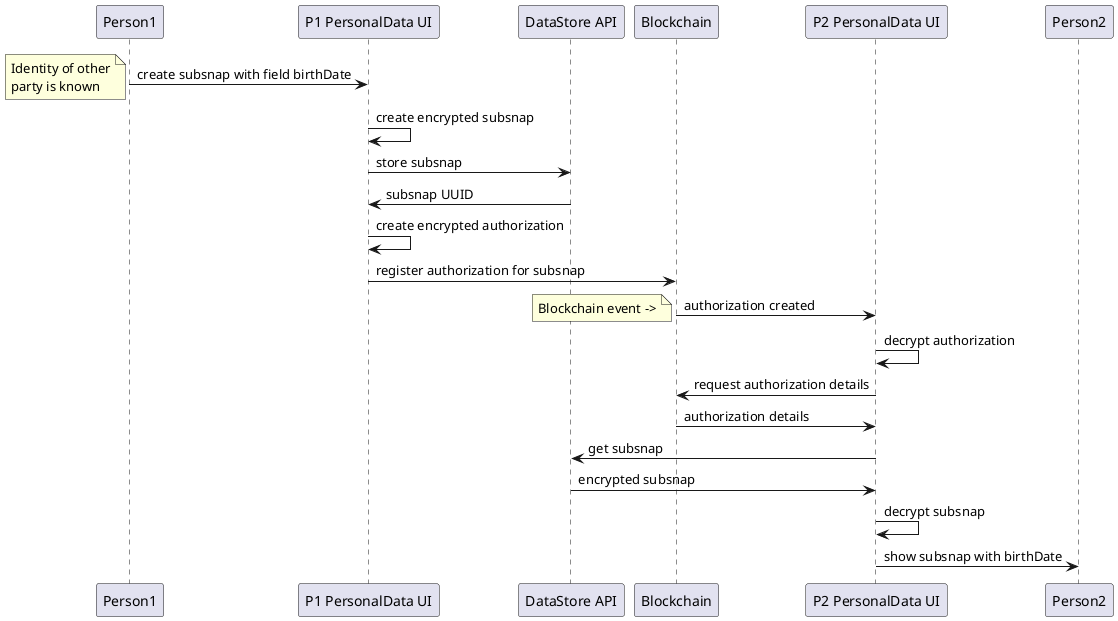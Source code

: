 @startuml

Person1 -> "P1 PersonalData UI": create subsnap with field birthDate
note left: Identity of other\nparty is known

"P1 PersonalData UI" -> "P1 PersonalData UI": create encrypted subsnap

"P1 PersonalData UI" -> "DataStore API": store subsnap
"DataStore API" -> "P1 PersonalData UI": subsnap UUID

"P1 PersonalData UI" -> "P1 PersonalData UI": create encrypted authorization

"P1 PersonalData UI" -> "Blockchain": register authorization for subsnap
"Blockchain" -> "P2 PersonalData UI": authorization created
note left: Blockchain event ->

"P2 PersonalData UI" -> "P2 PersonalData UI": decrypt authorization

"P2 PersonalData UI" -> "Blockchain": request authorization details
"Blockchain" -> "P2 PersonalData UI": authorization details

"P2 PersonalData UI" -> "DataStore API": get subsnap
"DataStore API" -> "P2 PersonalData UI": encrypted subsnap

"P2 PersonalData UI" -> "P2 PersonalData UI": decrypt subsnap

"P2 PersonalData UI" -> Person2: show subsnap with birthDate

@enduml
